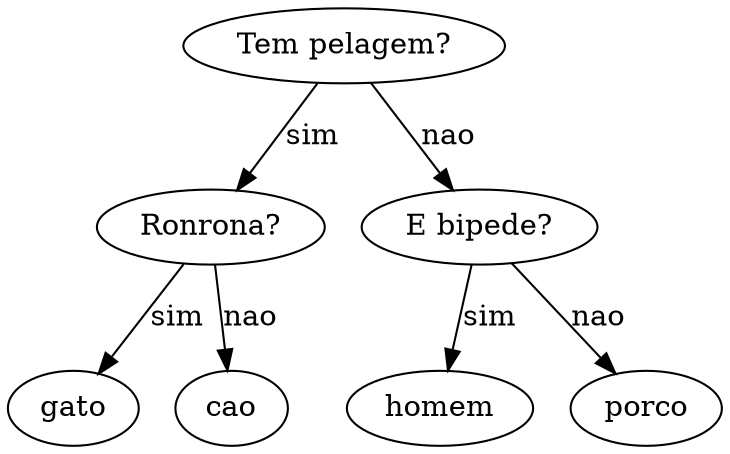 digraph graphname
{
a [label="Tem pelagem?"];
b [label="Ronrona?"];
c [label="gato"];
d [label="E bipede?"];
e [label="cao"];
f [label="homem"];
g [label="porco"];
a -> b [label="sim"];
b -> c [label="sim"];
a -> d [label="nao"];
d -> f [label="sim"];
b -> e [label="nao"];
d -> g [label="nao"];
}
